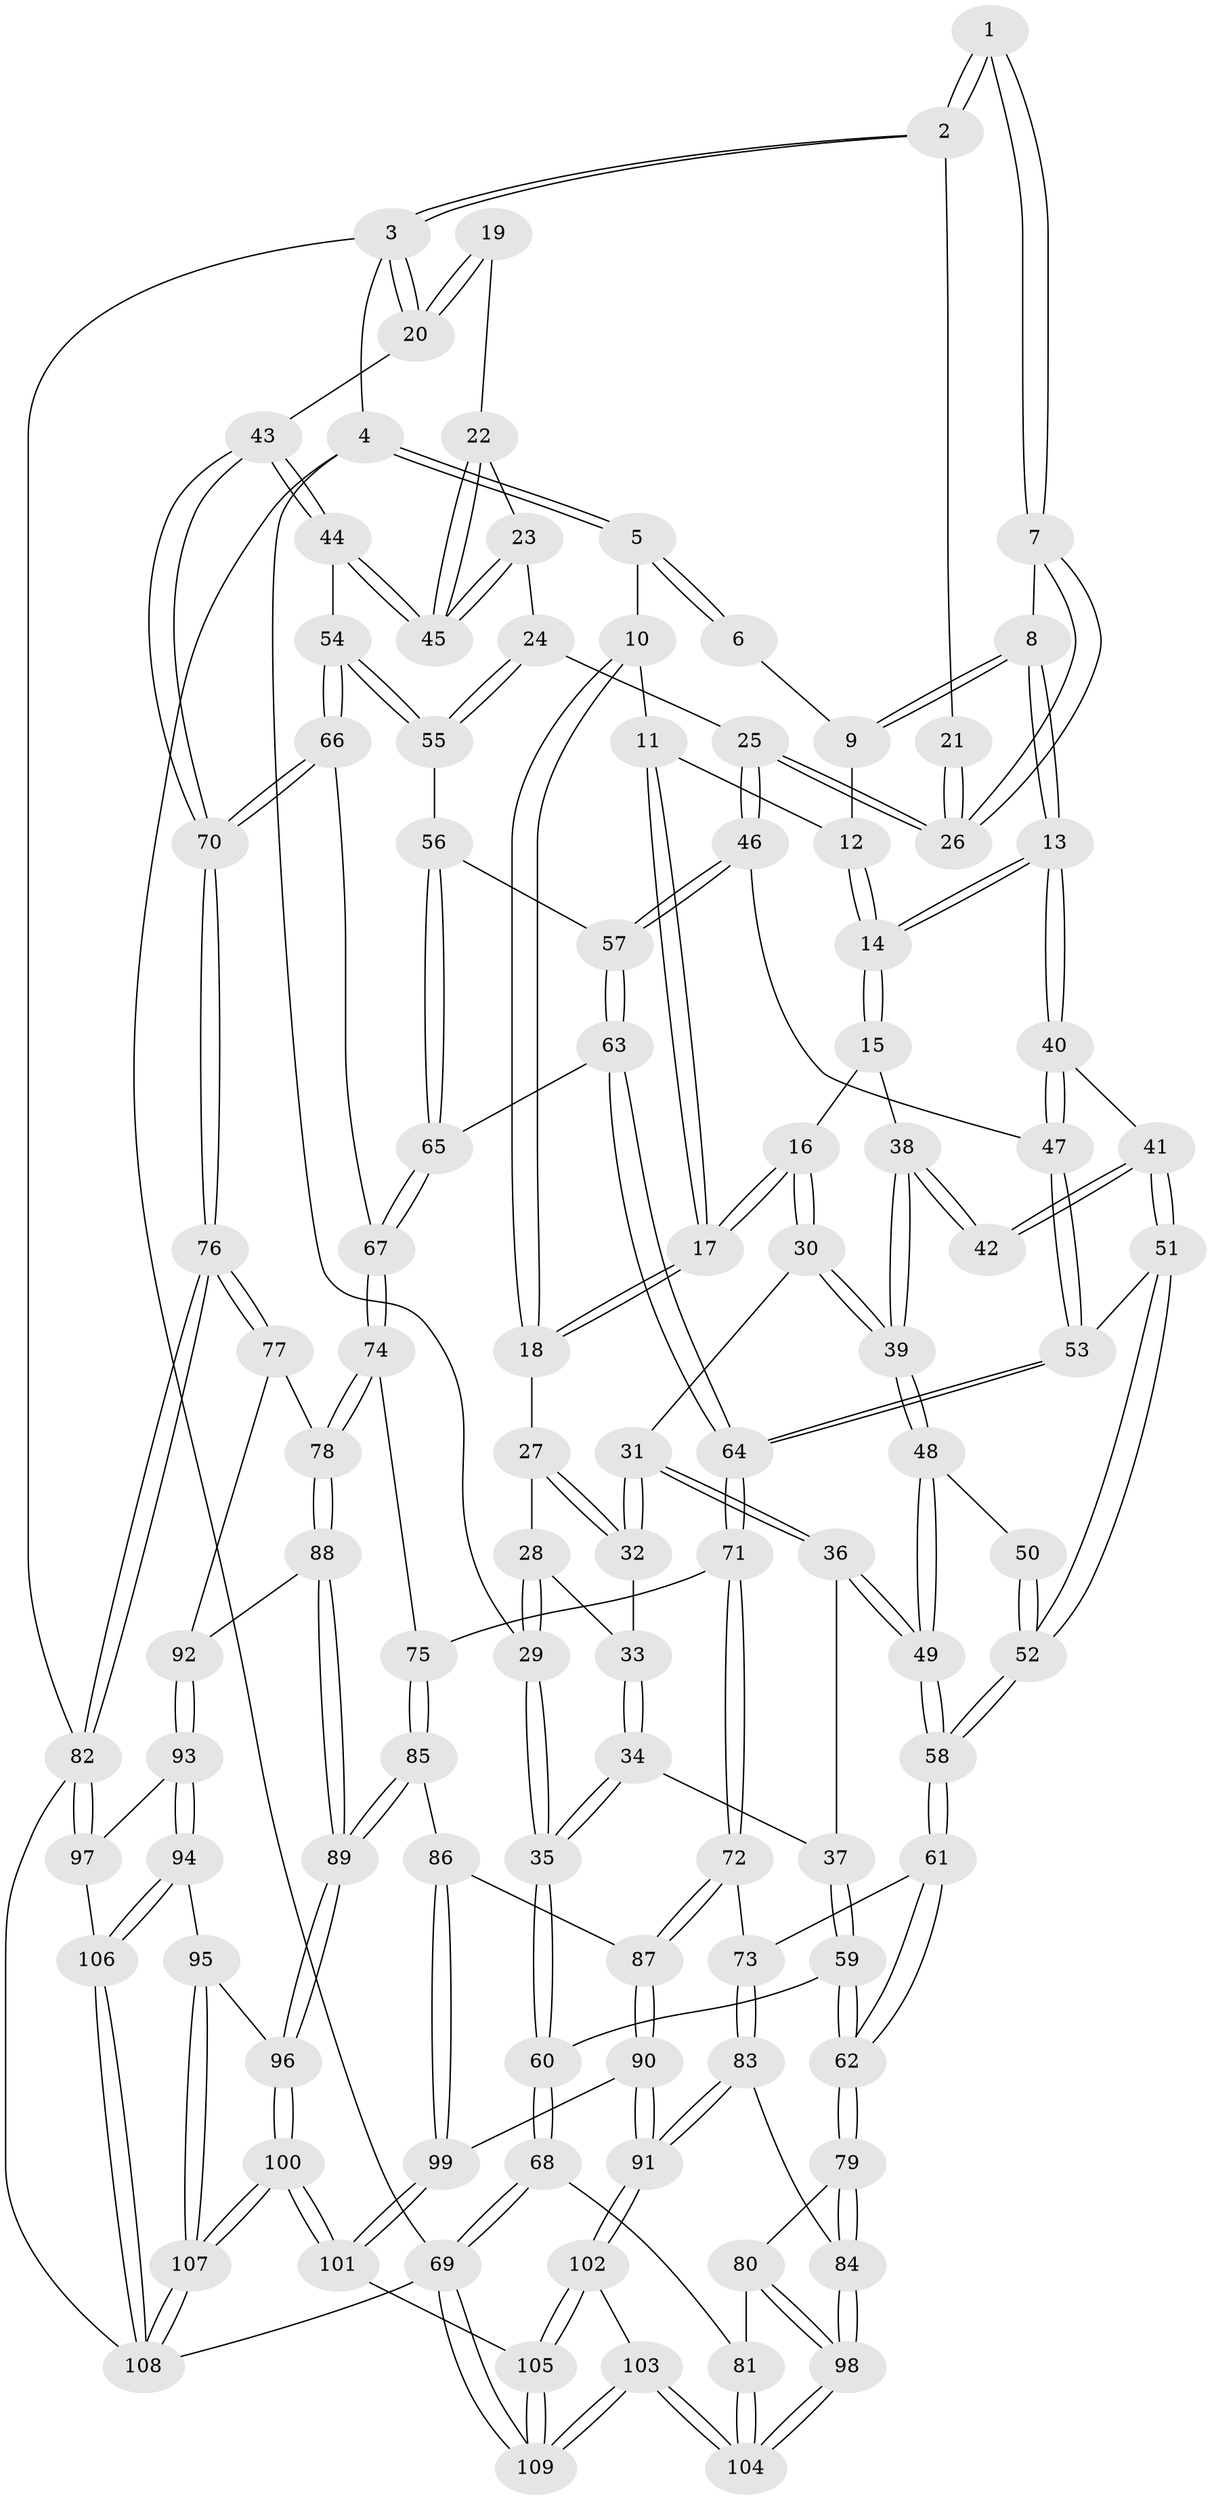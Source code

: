 // Generated by graph-tools (version 1.1) at 2025/38/03/09/25 02:38:37]
// undirected, 109 vertices, 269 edges
graph export_dot {
graph [start="1"]
  node [color=gray90,style=filled];
  1 [pos="+0.5406041524096001+0"];
  2 [pos="+1+0"];
  3 [pos="+1+0"];
  4 [pos="+0+0"];
  5 [pos="+0+0"];
  6 [pos="+0.3493171901613074+0"];
  7 [pos="+0.5973951224451381+0.11718572033544222"];
  8 [pos="+0.461600407005973+0.17772447876005038"];
  9 [pos="+0.31927567263698964+0.09066453496456159"];
  10 [pos="+0+0"];
  11 [pos="+0.2718211547081743+0.1314352744871072"];
  12 [pos="+0.2842193132681281+0.12770081559247887"];
  13 [pos="+0.3937194329499935+0.2358721146327289"];
  14 [pos="+0.37967282902546473+0.23147144172405254"];
  15 [pos="+0.3202190547703666+0.2319528025439743"];
  16 [pos="+0.2131613824739158+0.21424658530265406"];
  17 [pos="+0.2126100225911747+0.21286439088787545"];
  18 [pos="+0.18215009418642678+0.19333009991613292"];
  19 [pos="+0.9089861457831646+0.17668081279480785"];
  20 [pos="+1+0"];
  21 [pos="+0.8189489018486235+0.08793937004708154"];
  22 [pos="+0.9084274941657495+0.22606295373172752"];
  23 [pos="+0.6576020821661748+0.18404735946912076"];
  24 [pos="+0.6282362332077345+0.17617264356357373"];
  25 [pos="+0.6277183162895436+0.17580177166807215"];
  26 [pos="+0.6118946881792288+0.1326077851476602"];
  27 [pos="+0.12097073712131633+0.21766948069131026"];
  28 [pos="+0+0.09349545738262012"];
  29 [pos="+0+0"];
  30 [pos="+0.20729103656384412+0.26207902534192196"];
  31 [pos="+0.11491817590895333+0.29640742641768425"];
  32 [pos="+0.09352107826873761+0.2514359720416335"];
  33 [pos="+0.051093032645485724+0.24021573360139156"];
  34 [pos="+0.03239941368824689+0.30249598376099557"];
  35 [pos="+0+0.35342443728450823"];
  36 [pos="+0.09823496841555178+0.3342367246865244"];
  37 [pos="+0.09177502150841091+0.3402873305709338"];
  38 [pos="+0.2801880999537612+0.28924881113833406"];
  39 [pos="+0.21958800416622554+0.2925176774737191"];
  40 [pos="+0.39341305626123785+0.2381950997146406"];
  41 [pos="+0.3353029283313568+0.3074160318317532"];
  42 [pos="+0.3259639371950647+0.30895295866485556"];
  43 [pos="+1+0.4245299277264617"];
  44 [pos="+0.9560988165171166+0.3425545101332995"];
  45 [pos="+0.955751747548025+0.3418935888562294"];
  46 [pos="+0.5880310930636875+0.3143757939392165"];
  47 [pos="+0.43873595873209875+0.3693747525156676"];
  48 [pos="+0.22178206418928204+0.3176815560675396"];
  49 [pos="+0.21582741087264246+0.35404397334877535"];
  50 [pos="+0.2987679692545179+0.3262460691217659"];
  51 [pos="+0.3480756180027812+0.42758694495286176"];
  52 [pos="+0.2668118067562196+0.4829935984415808"];
  53 [pos="+0.42303954225956947+0.40787711688649625"];
  54 [pos="+0.8352580702458952+0.3815521542828301"];
  55 [pos="+0.7722391496905233+0.3554106580318364"];
  56 [pos="+0.69889162585768+0.40678848595981254"];
  57 [pos="+0.5949924939402613+0.35366592855034"];
  58 [pos="+0.24566667423787453+0.5006105736759205"];
  59 [pos="+0.06990993978354303+0.45804359870044364"];
  60 [pos="+0+0.4306936638066319"];
  61 [pos="+0.2219556980463378+0.5492694433297366"];
  62 [pos="+0.20190415673463147+0.5533623227679614"];
  63 [pos="+0.5758473821250908+0.45665837071287646"];
  64 [pos="+0.5508605425502843+0.5384003593179896"];
  65 [pos="+0.6976847998369502+0.4248830506443922"];
  66 [pos="+0.775680936591847+0.5160820361050866"];
  67 [pos="+0.7235592802845743+0.5520882960703465"];
  68 [pos="+0+0.752273099831388"];
  69 [pos="+0+1"];
  70 [pos="+1+0.6121765713923207"];
  71 [pos="+0.5573053612521404+0.5712100624178099"];
  72 [pos="+0.4487097449011952+0.6387241532276561"];
  73 [pos="+0.23925958876637138+0.5618827908744821"];
  74 [pos="+0.6860922367588806+0.5996251681521595"];
  75 [pos="+0.6509714368995793+0.6041384666346621"];
  76 [pos="+1+0.6152193095943492"];
  77 [pos="+1+0.6604293424795598"];
  78 [pos="+0.7811566149405988+0.6760467220414151"];
  79 [pos="+0.06801878235263022+0.7131271036552067"];
  80 [pos="+0+0.7391781054369994"];
  81 [pos="+0+0.7511703949367554"];
  82 [pos="+1+0.7617640314456146"];
  83 [pos="+0.29669512124432906+0.8306510586670628"];
  84 [pos="+0.21545891143569115+0.8426254353881973"];
  85 [pos="+0.6250675512047809+0.809280144474931"];
  86 [pos="+0.592179000946876+0.827489795126224"];
  87 [pos="+0.4478274699208214+0.6540544917145482"];
  88 [pos="+0.7779878183879004+0.8122516284907793"];
  89 [pos="+0.7316341621729184+0.8477768235953538"];
  90 [pos="+0.39864571914382196+0.8132137083342812"];
  91 [pos="+0.3572600299591722+0.8512542553940594"];
  92 [pos="+0.8479556186252132+0.8326221842824072"];
  93 [pos="+0.8486627534863714+0.8336968038860448"];
  94 [pos="+0.859096062861865+0.9345833741315215"];
  95 [pos="+0.8389634288963351+0.9488745588053952"];
  96 [pos="+0.732929645114936+0.9068066652794851"];
  97 [pos="+0.9821806432176093+0.8877252453366467"];
  98 [pos="+0.16447378977842655+0.9459853011253665"];
  99 [pos="+0.5685956704595472+0.8554026432288028"];
  100 [pos="+0.5866665609989938+1"];
  101 [pos="+0.553592355151851+1"];
  102 [pos="+0.3618018922419307+0.8776031595836761"];
  103 [pos="+0.13601328454739295+1"];
  104 [pos="+0.13550968278798006+1"];
  105 [pos="+0.48596961642808384+1"];
  106 [pos="+0.9293051685589679+0.9467214129569179"];
  107 [pos="+0.7588048036896707+1"];
  108 [pos="+1+1"];
  109 [pos="+0.10513098210057896+1"];
  1 -- 2;
  1 -- 2;
  1 -- 7;
  1 -- 7;
  2 -- 3;
  2 -- 3;
  2 -- 21;
  3 -- 4;
  3 -- 20;
  3 -- 20;
  3 -- 82;
  4 -- 5;
  4 -- 5;
  4 -- 29;
  4 -- 69;
  5 -- 6;
  5 -- 6;
  5 -- 10;
  6 -- 9;
  7 -- 8;
  7 -- 26;
  7 -- 26;
  8 -- 9;
  8 -- 9;
  8 -- 13;
  8 -- 13;
  9 -- 12;
  10 -- 11;
  10 -- 18;
  10 -- 18;
  11 -- 12;
  11 -- 17;
  11 -- 17;
  12 -- 14;
  12 -- 14;
  13 -- 14;
  13 -- 14;
  13 -- 40;
  13 -- 40;
  14 -- 15;
  14 -- 15;
  15 -- 16;
  15 -- 38;
  16 -- 17;
  16 -- 17;
  16 -- 30;
  16 -- 30;
  17 -- 18;
  17 -- 18;
  18 -- 27;
  19 -- 20;
  19 -- 20;
  19 -- 22;
  20 -- 43;
  21 -- 26;
  21 -- 26;
  22 -- 23;
  22 -- 45;
  22 -- 45;
  23 -- 24;
  23 -- 45;
  23 -- 45;
  24 -- 25;
  24 -- 55;
  24 -- 55;
  25 -- 26;
  25 -- 26;
  25 -- 46;
  25 -- 46;
  27 -- 28;
  27 -- 32;
  27 -- 32;
  28 -- 29;
  28 -- 29;
  28 -- 33;
  29 -- 35;
  29 -- 35;
  30 -- 31;
  30 -- 39;
  30 -- 39;
  31 -- 32;
  31 -- 32;
  31 -- 36;
  31 -- 36;
  32 -- 33;
  33 -- 34;
  33 -- 34;
  34 -- 35;
  34 -- 35;
  34 -- 37;
  35 -- 60;
  35 -- 60;
  36 -- 37;
  36 -- 49;
  36 -- 49;
  37 -- 59;
  37 -- 59;
  38 -- 39;
  38 -- 39;
  38 -- 42;
  38 -- 42;
  39 -- 48;
  39 -- 48;
  40 -- 41;
  40 -- 47;
  40 -- 47;
  41 -- 42;
  41 -- 42;
  41 -- 51;
  41 -- 51;
  43 -- 44;
  43 -- 44;
  43 -- 70;
  43 -- 70;
  44 -- 45;
  44 -- 45;
  44 -- 54;
  46 -- 47;
  46 -- 57;
  46 -- 57;
  47 -- 53;
  47 -- 53;
  48 -- 49;
  48 -- 49;
  48 -- 50;
  49 -- 58;
  49 -- 58;
  50 -- 52;
  50 -- 52;
  51 -- 52;
  51 -- 52;
  51 -- 53;
  52 -- 58;
  52 -- 58;
  53 -- 64;
  53 -- 64;
  54 -- 55;
  54 -- 55;
  54 -- 66;
  54 -- 66;
  55 -- 56;
  56 -- 57;
  56 -- 65;
  56 -- 65;
  57 -- 63;
  57 -- 63;
  58 -- 61;
  58 -- 61;
  59 -- 60;
  59 -- 62;
  59 -- 62;
  60 -- 68;
  60 -- 68;
  61 -- 62;
  61 -- 62;
  61 -- 73;
  62 -- 79;
  62 -- 79;
  63 -- 64;
  63 -- 64;
  63 -- 65;
  64 -- 71;
  64 -- 71;
  65 -- 67;
  65 -- 67;
  66 -- 67;
  66 -- 70;
  66 -- 70;
  67 -- 74;
  67 -- 74;
  68 -- 69;
  68 -- 69;
  68 -- 81;
  69 -- 109;
  69 -- 109;
  69 -- 108;
  70 -- 76;
  70 -- 76;
  71 -- 72;
  71 -- 72;
  71 -- 75;
  72 -- 73;
  72 -- 87;
  72 -- 87;
  73 -- 83;
  73 -- 83;
  74 -- 75;
  74 -- 78;
  74 -- 78;
  75 -- 85;
  75 -- 85;
  76 -- 77;
  76 -- 77;
  76 -- 82;
  76 -- 82;
  77 -- 78;
  77 -- 92;
  78 -- 88;
  78 -- 88;
  79 -- 80;
  79 -- 84;
  79 -- 84;
  80 -- 81;
  80 -- 98;
  80 -- 98;
  81 -- 104;
  81 -- 104;
  82 -- 97;
  82 -- 97;
  82 -- 108;
  83 -- 84;
  83 -- 91;
  83 -- 91;
  84 -- 98;
  84 -- 98;
  85 -- 86;
  85 -- 89;
  85 -- 89;
  86 -- 87;
  86 -- 99;
  86 -- 99;
  87 -- 90;
  87 -- 90;
  88 -- 89;
  88 -- 89;
  88 -- 92;
  89 -- 96;
  89 -- 96;
  90 -- 91;
  90 -- 91;
  90 -- 99;
  91 -- 102;
  91 -- 102;
  92 -- 93;
  92 -- 93;
  93 -- 94;
  93 -- 94;
  93 -- 97;
  94 -- 95;
  94 -- 106;
  94 -- 106;
  95 -- 96;
  95 -- 107;
  95 -- 107;
  96 -- 100;
  96 -- 100;
  97 -- 106;
  98 -- 104;
  98 -- 104;
  99 -- 101;
  99 -- 101;
  100 -- 101;
  100 -- 101;
  100 -- 107;
  100 -- 107;
  101 -- 105;
  102 -- 103;
  102 -- 105;
  102 -- 105;
  103 -- 104;
  103 -- 104;
  103 -- 109;
  103 -- 109;
  105 -- 109;
  105 -- 109;
  106 -- 108;
  106 -- 108;
  107 -- 108;
  107 -- 108;
}
